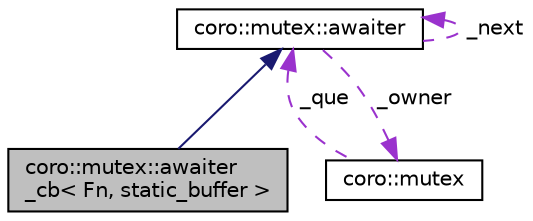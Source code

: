 digraph "coro::mutex::awaiter_cb&lt; Fn, static_buffer &gt;"
{
 // LATEX_PDF_SIZE
  edge [fontname="Helvetica",fontsize="10",labelfontname="Helvetica",labelfontsize="10"];
  node [fontname="Helvetica",fontsize="10",shape=record];
  Node1 [label="coro::mutex::awaiter\l_cb\< Fn, static_buffer \>",height=0.2,width=0.4,color="black", fillcolor="grey75", style="filled", fontcolor="black",tooltip="awaiter with a callback function"];
  Node2 -> Node1 [dir="back",color="midnightblue",fontsize="10",style="solid",fontname="Helvetica"];
  Node2 [label="coro::mutex::awaiter",height=0.2,width=0.4,color="black", fillcolor="white", style="filled",URL="$classcoro_1_1mutex_1_1awaiter.html",tooltip="awaiter is object used in most of cases by coroutines, however it is building block of this class"];
  Node3 -> Node2 [dir="back",color="darkorchid3",fontsize="10",style="dashed",label=" _owner" ,fontname="Helvetica"];
  Node3 [label="coro::mutex",height=0.2,width=0.4,color="black", fillcolor="white", style="filled",URL="$classcoro_1_1mutex.html",tooltip="Mutex which allows locking across co_await and co_yield suspend points."];
  Node2 -> Node3 [dir="back",color="darkorchid3",fontsize="10",style="dashed",label=" _que" ,fontname="Helvetica"];
  Node2 -> Node2 [dir="back",color="darkorchid3",fontsize="10",style="dashed",label=" _next" ,fontname="Helvetica"];
}
